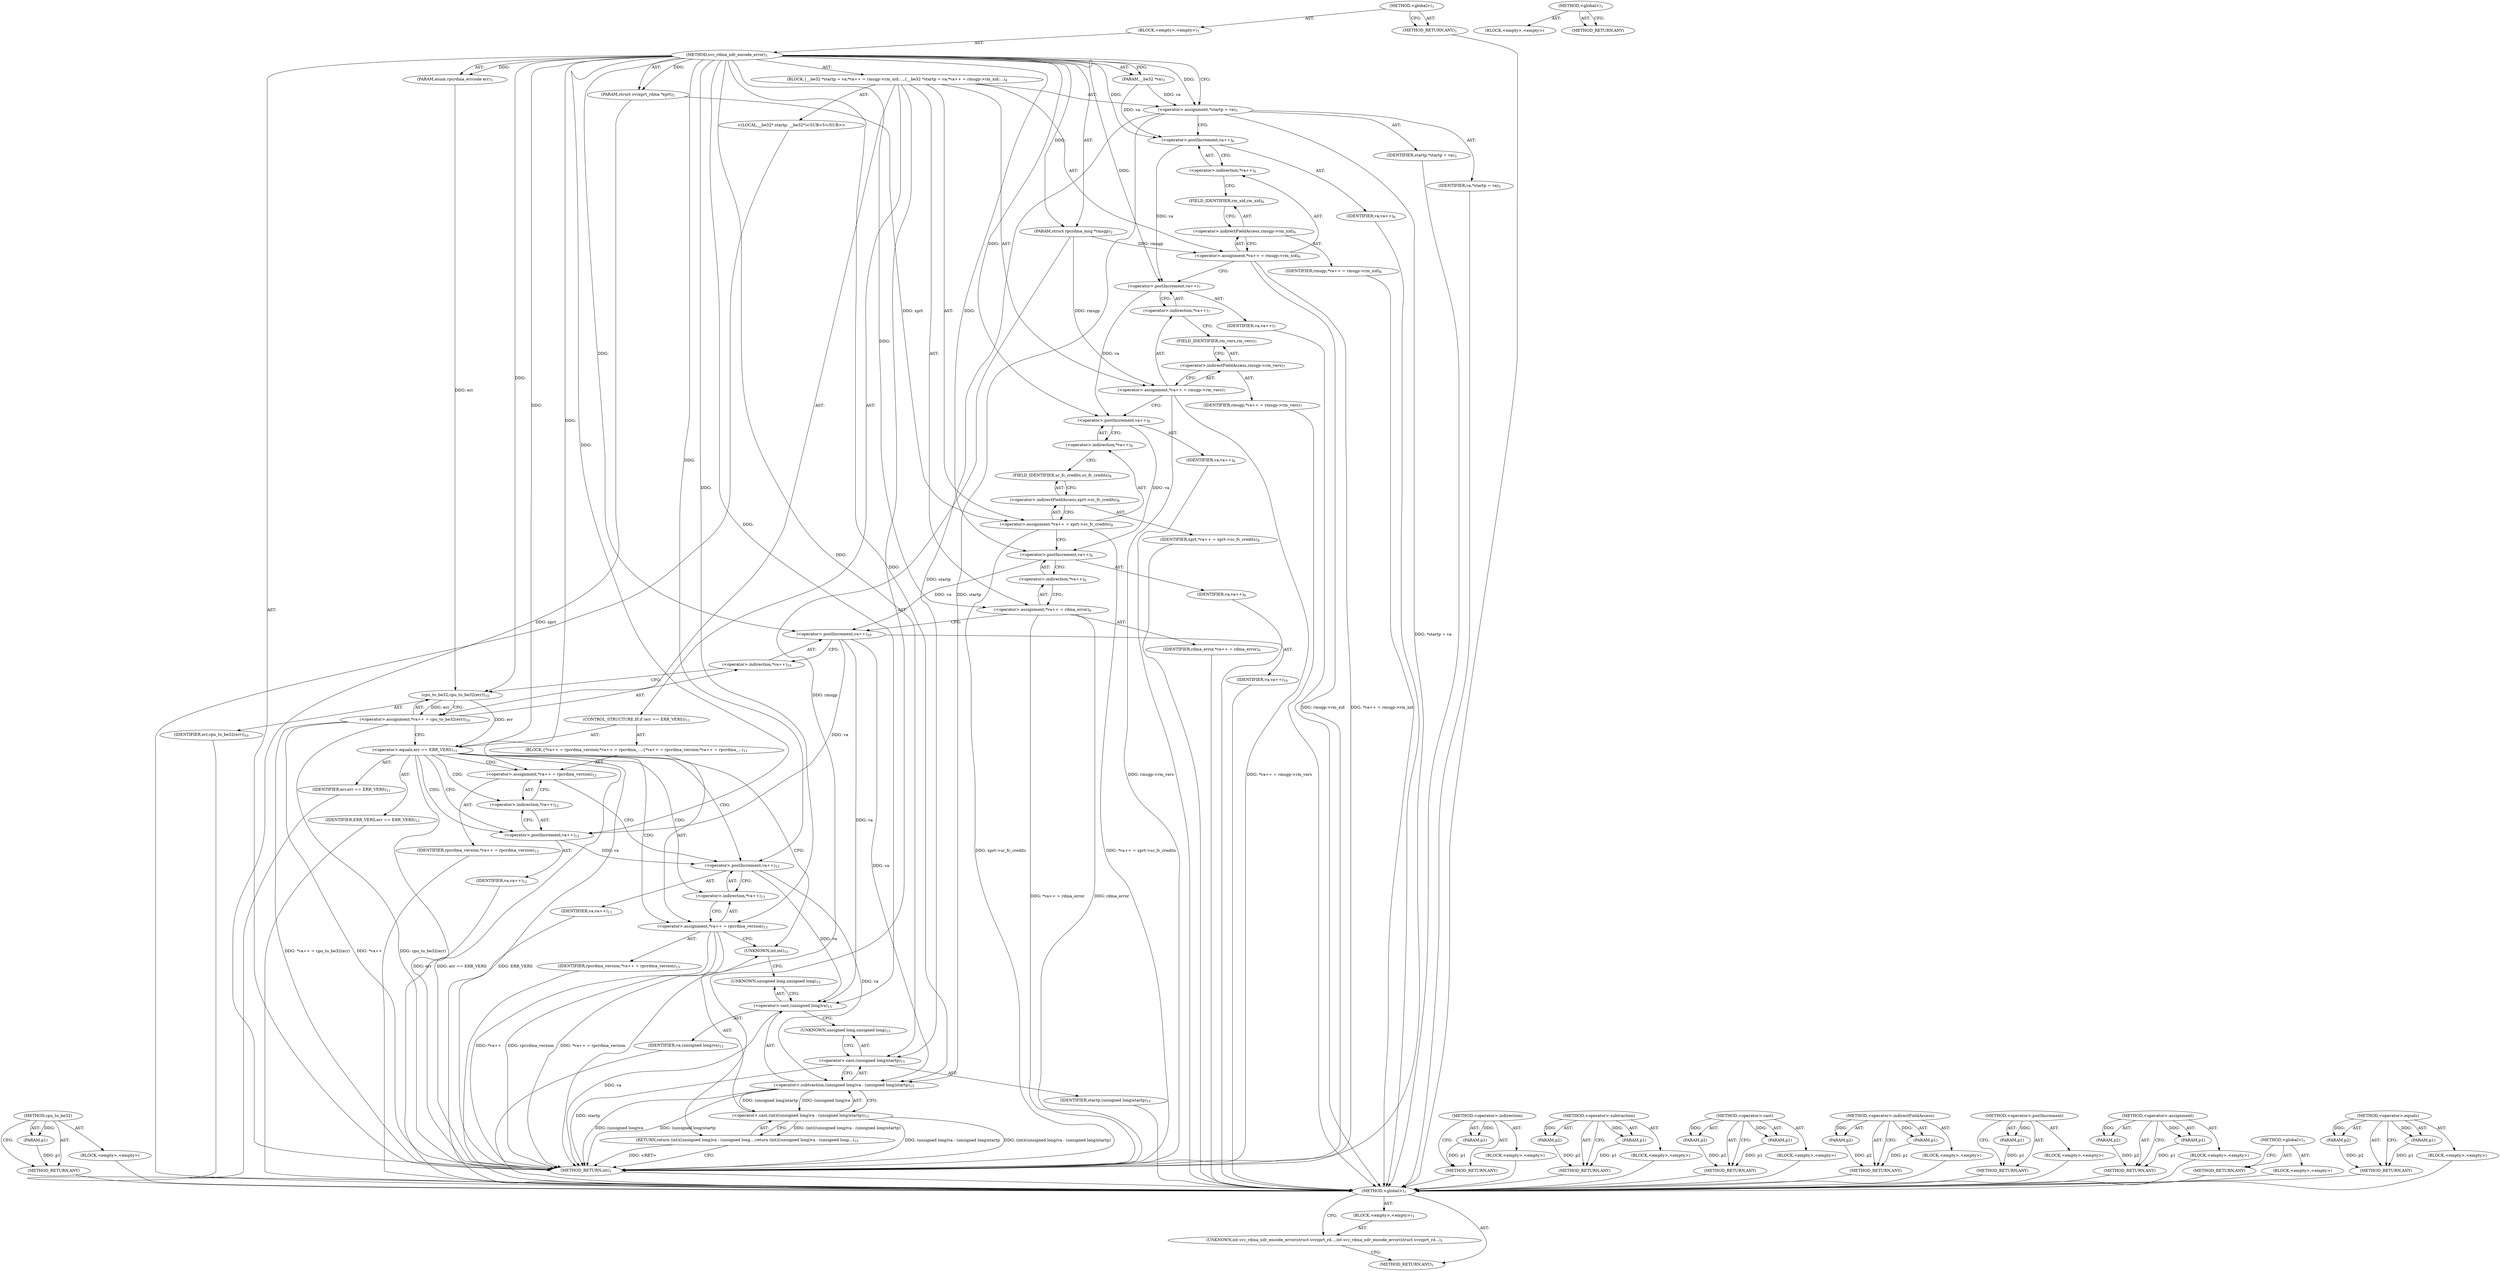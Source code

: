digraph "&lt;global&gt;" {
vulnerable_118 [label=<(METHOD,cpu_to_be32)>];
vulnerable_119 [label=<(PARAM,p1)>];
vulnerable_120 [label=<(BLOCK,&lt;empty&gt;,&lt;empty&gt;)>];
vulnerable_121 [label=<(METHOD_RETURN,ANY)>];
vulnerable_6 [label=<(METHOD,&lt;global&gt;)<SUB>1</SUB>>];
vulnerable_7 [label=<(BLOCK,&lt;empty&gt;,&lt;empty&gt;)<SUB>1</SUB>>];
vulnerable_8 [label=<(METHOD,svc_rdma_xdr_encode_error)<SUB>1</SUB>>];
vulnerable_9 [label=<(PARAM,struct svcxprt_rdma *xprt)<SUB>1</SUB>>];
vulnerable_10 [label=<(PARAM,struct rpcrdma_msg *rmsgp)<SUB>2</SUB>>];
vulnerable_11 [label=<(PARAM,enum rpcrdma_errcode err)<SUB>3</SUB>>];
vulnerable_12 [label=<(PARAM,__be32 *va)<SUB>3</SUB>>];
vulnerable_13 [label=<(BLOCK,{
	__be32 *startp = va;
	*va++ = rmsgp-&gt;rm_xid;...,{
	__be32 *startp = va;
	*va++ = rmsgp-&gt;rm_xid;...)<SUB>4</SUB>>];
vulnerable_14 [label="<(LOCAL,__be32* startp: __be32*)<SUB>5</SUB>>"];
vulnerable_15 [label=<(&lt;operator&gt;.assignment,*startp = va)<SUB>5</SUB>>];
vulnerable_16 [label=<(IDENTIFIER,startp,*startp = va)<SUB>5</SUB>>];
vulnerable_17 [label=<(IDENTIFIER,va,*startp = va)<SUB>5</SUB>>];
vulnerable_18 [label=<(&lt;operator&gt;.assignment,*va++ = rmsgp-&gt;rm_xid)<SUB>6</SUB>>];
vulnerable_19 [label=<(&lt;operator&gt;.indirection,*va++)<SUB>6</SUB>>];
vulnerable_20 [label=<(&lt;operator&gt;.postIncrement,va++)<SUB>6</SUB>>];
vulnerable_21 [label=<(IDENTIFIER,va,va++)<SUB>6</SUB>>];
vulnerable_22 [label=<(&lt;operator&gt;.indirectFieldAccess,rmsgp-&gt;rm_xid)<SUB>6</SUB>>];
vulnerable_23 [label=<(IDENTIFIER,rmsgp,*va++ = rmsgp-&gt;rm_xid)<SUB>6</SUB>>];
vulnerable_24 [label=<(FIELD_IDENTIFIER,rm_xid,rm_xid)<SUB>6</SUB>>];
vulnerable_25 [label=<(&lt;operator&gt;.assignment,*va++ = rmsgp-&gt;rm_vers)<SUB>7</SUB>>];
vulnerable_26 [label=<(&lt;operator&gt;.indirection,*va++)<SUB>7</SUB>>];
vulnerable_27 [label=<(&lt;operator&gt;.postIncrement,va++)<SUB>7</SUB>>];
vulnerable_28 [label=<(IDENTIFIER,va,va++)<SUB>7</SUB>>];
vulnerable_29 [label=<(&lt;operator&gt;.indirectFieldAccess,rmsgp-&gt;rm_vers)<SUB>7</SUB>>];
vulnerable_30 [label=<(IDENTIFIER,rmsgp,*va++ = rmsgp-&gt;rm_vers)<SUB>7</SUB>>];
vulnerable_31 [label=<(FIELD_IDENTIFIER,rm_vers,rm_vers)<SUB>7</SUB>>];
vulnerable_32 [label=<(&lt;operator&gt;.assignment,*va++ = xprt-&gt;sc_fc_credits)<SUB>8</SUB>>];
vulnerable_33 [label=<(&lt;operator&gt;.indirection,*va++)<SUB>8</SUB>>];
vulnerable_34 [label=<(&lt;operator&gt;.postIncrement,va++)<SUB>8</SUB>>];
vulnerable_35 [label=<(IDENTIFIER,va,va++)<SUB>8</SUB>>];
vulnerable_36 [label=<(&lt;operator&gt;.indirectFieldAccess,xprt-&gt;sc_fc_credits)<SUB>8</SUB>>];
vulnerable_37 [label=<(IDENTIFIER,xprt,*va++ = xprt-&gt;sc_fc_credits)<SUB>8</SUB>>];
vulnerable_38 [label=<(FIELD_IDENTIFIER,sc_fc_credits,sc_fc_credits)<SUB>8</SUB>>];
vulnerable_39 [label=<(&lt;operator&gt;.assignment,*va++ = rdma_error)<SUB>9</SUB>>];
vulnerable_40 [label=<(&lt;operator&gt;.indirection,*va++)<SUB>9</SUB>>];
vulnerable_41 [label=<(&lt;operator&gt;.postIncrement,va++)<SUB>9</SUB>>];
vulnerable_42 [label=<(IDENTIFIER,va,va++)<SUB>9</SUB>>];
vulnerable_43 [label=<(IDENTIFIER,rdma_error,*va++ = rdma_error)<SUB>9</SUB>>];
vulnerable_44 [label=<(&lt;operator&gt;.assignment,*va++ = cpu_to_be32(err))<SUB>10</SUB>>];
vulnerable_45 [label=<(&lt;operator&gt;.indirection,*va++)<SUB>10</SUB>>];
vulnerable_46 [label=<(&lt;operator&gt;.postIncrement,va++)<SUB>10</SUB>>];
vulnerable_47 [label=<(IDENTIFIER,va,va++)<SUB>10</SUB>>];
vulnerable_48 [label=<(cpu_to_be32,cpu_to_be32(err))<SUB>10</SUB>>];
vulnerable_49 [label=<(IDENTIFIER,err,cpu_to_be32(err))<SUB>10</SUB>>];
vulnerable_50 [label=<(CONTROL_STRUCTURE,IF,if (err == ERR_VERS))<SUB>11</SUB>>];
vulnerable_51 [label=<(&lt;operator&gt;.equals,err == ERR_VERS)<SUB>11</SUB>>];
vulnerable_52 [label=<(IDENTIFIER,err,err == ERR_VERS)<SUB>11</SUB>>];
vulnerable_53 [label=<(IDENTIFIER,ERR_VERS,err == ERR_VERS)<SUB>11</SUB>>];
vulnerable_54 [label=<(BLOCK,{
		*va++ = rpcrdma_version;
		*va++ = rpcrdma_...,{
		*va++ = rpcrdma_version;
		*va++ = rpcrdma_...)<SUB>11</SUB>>];
vulnerable_55 [label=<(&lt;operator&gt;.assignment,*va++ = rpcrdma_version)<SUB>12</SUB>>];
vulnerable_56 [label=<(&lt;operator&gt;.indirection,*va++)<SUB>12</SUB>>];
vulnerable_57 [label=<(&lt;operator&gt;.postIncrement,va++)<SUB>12</SUB>>];
vulnerable_58 [label=<(IDENTIFIER,va,va++)<SUB>12</SUB>>];
vulnerable_59 [label=<(IDENTIFIER,rpcrdma_version,*va++ = rpcrdma_version)<SUB>12</SUB>>];
vulnerable_60 [label=<(&lt;operator&gt;.assignment,*va++ = rpcrdma_version)<SUB>13</SUB>>];
vulnerable_61 [label=<(&lt;operator&gt;.indirection,*va++)<SUB>13</SUB>>];
vulnerable_62 [label=<(&lt;operator&gt;.postIncrement,va++)<SUB>13</SUB>>];
vulnerable_63 [label=<(IDENTIFIER,va,va++)<SUB>13</SUB>>];
vulnerable_64 [label=<(IDENTIFIER,rpcrdma_version,*va++ = rpcrdma_version)<SUB>13</SUB>>];
vulnerable_65 [label=<(RETURN,return (int)((unsigned long)va - (unsigned long...,return (int)((unsigned long)va - (unsigned long...)<SUB>15</SUB>>];
vulnerable_66 [label=<(&lt;operator&gt;.cast,(int)((unsigned long)va - (unsigned long)startp))<SUB>15</SUB>>];
vulnerable_67 [label=<(UNKNOWN,int,int)<SUB>15</SUB>>];
vulnerable_68 [label=<(&lt;operator&gt;.subtraction,(unsigned long)va - (unsigned long)startp)<SUB>15</SUB>>];
vulnerable_69 [label=<(&lt;operator&gt;.cast,(unsigned long)va)<SUB>15</SUB>>];
vulnerable_70 [label=<(UNKNOWN,unsigned long,unsigned long)<SUB>15</SUB>>];
vulnerable_71 [label=<(IDENTIFIER,va,(unsigned long)va)<SUB>15</SUB>>];
vulnerable_72 [label=<(&lt;operator&gt;.cast,(unsigned long)startp)<SUB>15</SUB>>];
vulnerable_73 [label=<(UNKNOWN,unsigned long,unsigned long)<SUB>15</SUB>>];
vulnerable_74 [label=<(IDENTIFIER,startp,(unsigned long)startp)<SUB>15</SUB>>];
vulnerable_75 [label=<(METHOD_RETURN,int)<SUB>1</SUB>>];
vulnerable_77 [label=<(METHOD_RETURN,ANY)<SUB>1</SUB>>];
vulnerable_105 [label=<(METHOD,&lt;operator&gt;.indirection)>];
vulnerable_106 [label=<(PARAM,p1)>];
vulnerable_107 [label=<(BLOCK,&lt;empty&gt;,&lt;empty&gt;)>];
vulnerable_108 [label=<(METHOD_RETURN,ANY)>];
vulnerable_132 [label=<(METHOD,&lt;operator&gt;.subtraction)>];
vulnerable_133 [label=<(PARAM,p1)>];
vulnerable_134 [label=<(PARAM,p2)>];
vulnerable_135 [label=<(BLOCK,&lt;empty&gt;,&lt;empty&gt;)>];
vulnerable_136 [label=<(METHOD_RETURN,ANY)>];
vulnerable_127 [label=<(METHOD,&lt;operator&gt;.cast)>];
vulnerable_128 [label=<(PARAM,p1)>];
vulnerable_129 [label=<(PARAM,p2)>];
vulnerable_130 [label=<(BLOCK,&lt;empty&gt;,&lt;empty&gt;)>];
vulnerable_131 [label=<(METHOD_RETURN,ANY)>];
vulnerable_113 [label=<(METHOD,&lt;operator&gt;.indirectFieldAccess)>];
vulnerable_114 [label=<(PARAM,p1)>];
vulnerable_115 [label=<(PARAM,p2)>];
vulnerable_116 [label=<(BLOCK,&lt;empty&gt;,&lt;empty&gt;)>];
vulnerable_117 [label=<(METHOD_RETURN,ANY)>];
vulnerable_109 [label=<(METHOD,&lt;operator&gt;.postIncrement)>];
vulnerable_110 [label=<(PARAM,p1)>];
vulnerable_111 [label=<(BLOCK,&lt;empty&gt;,&lt;empty&gt;)>];
vulnerable_112 [label=<(METHOD_RETURN,ANY)>];
vulnerable_100 [label=<(METHOD,&lt;operator&gt;.assignment)>];
vulnerable_101 [label=<(PARAM,p1)>];
vulnerable_102 [label=<(PARAM,p2)>];
vulnerable_103 [label=<(BLOCK,&lt;empty&gt;,&lt;empty&gt;)>];
vulnerable_104 [label=<(METHOD_RETURN,ANY)>];
vulnerable_94 [label=<(METHOD,&lt;global&gt;)<SUB>1</SUB>>];
vulnerable_95 [label=<(BLOCK,&lt;empty&gt;,&lt;empty&gt;)>];
vulnerable_96 [label=<(METHOD_RETURN,ANY)>];
vulnerable_122 [label=<(METHOD,&lt;operator&gt;.equals)>];
vulnerable_123 [label=<(PARAM,p1)>];
vulnerable_124 [label=<(PARAM,p2)>];
vulnerable_125 [label=<(BLOCK,&lt;empty&gt;,&lt;empty&gt;)>];
vulnerable_126 [label=<(METHOD_RETURN,ANY)>];
fixed_6 [label=<(METHOD,&lt;global&gt;)<SUB>1</SUB>>];
fixed_7 [label=<(BLOCK,&lt;empty&gt;,&lt;empty&gt;)<SUB>1</SUB>>];
fixed_8 [label=<(UNKNOWN,int svc_rdma_xdr_encode_error(struct svcxprt_rd...,int svc_rdma_xdr_encode_error(struct svcxprt_rd...)<SUB>1</SUB>>];
fixed_9 [label=<(METHOD_RETURN,ANY)<SUB>1</SUB>>];
fixed_14 [label=<(METHOD,&lt;global&gt;)<SUB>1</SUB>>];
fixed_15 [label=<(BLOCK,&lt;empty&gt;,&lt;empty&gt;)>];
fixed_16 [label=<(METHOD_RETURN,ANY)>];
vulnerable_118 -> vulnerable_119  [key=0, label="AST: "];
vulnerable_118 -> vulnerable_119  [key=1, label="DDG: "];
vulnerable_118 -> vulnerable_120  [key=0, label="AST: "];
vulnerable_118 -> vulnerable_121  [key=0, label="AST: "];
vulnerable_118 -> vulnerable_121  [key=1, label="CFG: "];
vulnerable_119 -> vulnerable_121  [key=0, label="DDG: p1"];
vulnerable_120 -> fixed_6  [key=0];
vulnerable_121 -> fixed_6  [key=0];
vulnerable_6 -> vulnerable_7  [key=0, label="AST: "];
vulnerable_6 -> vulnerable_77  [key=0, label="AST: "];
vulnerable_6 -> vulnerable_77  [key=1, label="CFG: "];
vulnerable_7 -> vulnerable_8  [key=0, label="AST: "];
vulnerable_8 -> vulnerable_9  [key=0, label="AST: "];
vulnerable_8 -> vulnerable_9  [key=1, label="DDG: "];
vulnerable_8 -> vulnerable_10  [key=0, label="AST: "];
vulnerable_8 -> vulnerable_10  [key=1, label="DDG: "];
vulnerable_8 -> vulnerable_11  [key=0, label="AST: "];
vulnerable_8 -> vulnerable_11  [key=1, label="DDG: "];
vulnerable_8 -> vulnerable_12  [key=0, label="AST: "];
vulnerable_8 -> vulnerable_12  [key=1, label="DDG: "];
vulnerable_8 -> vulnerable_13  [key=0, label="AST: "];
vulnerable_8 -> vulnerable_75  [key=0, label="AST: "];
vulnerable_8 -> vulnerable_15  [key=0, label="CFG: "];
vulnerable_8 -> vulnerable_15  [key=1, label="DDG: "];
vulnerable_8 -> vulnerable_39  [key=0, label="DDG: "];
vulnerable_8 -> vulnerable_48  [key=0, label="DDG: "];
vulnerable_8 -> vulnerable_51  [key=0, label="DDG: "];
vulnerable_8 -> vulnerable_55  [key=0, label="DDG: "];
vulnerable_8 -> vulnerable_60  [key=0, label="DDG: "];
vulnerable_8 -> vulnerable_20  [key=0, label="DDG: "];
vulnerable_8 -> vulnerable_27  [key=0, label="DDG: "];
vulnerable_8 -> vulnerable_34  [key=0, label="DDG: "];
vulnerable_8 -> vulnerable_41  [key=0, label="DDG: "];
vulnerable_8 -> vulnerable_46  [key=0, label="DDG: "];
vulnerable_8 -> vulnerable_68  [key=0, label="DDG: "];
vulnerable_8 -> vulnerable_69  [key=0, label="DDG: "];
vulnerable_8 -> vulnerable_72  [key=0, label="DDG: "];
vulnerable_8 -> vulnerable_57  [key=0, label="DDG: "];
vulnerable_8 -> vulnerable_62  [key=0, label="DDG: "];
vulnerable_9 -> vulnerable_75  [key=0, label="DDG: xprt"];
vulnerable_9 -> vulnerable_32  [key=0, label="DDG: xprt"];
vulnerable_10 -> vulnerable_75  [key=0, label="DDG: rmsgp"];
vulnerable_10 -> vulnerable_18  [key=0, label="DDG: rmsgp"];
vulnerable_10 -> vulnerable_25  [key=0, label="DDG: rmsgp"];
vulnerable_11 -> vulnerable_48  [key=0, label="DDG: err"];
vulnerable_12 -> vulnerable_15  [key=0, label="DDG: va"];
vulnerable_12 -> vulnerable_20  [key=0, label="DDG: va"];
vulnerable_13 -> vulnerable_14  [key=0, label="AST: "];
vulnerable_13 -> vulnerable_15  [key=0, label="AST: "];
vulnerable_13 -> vulnerable_18  [key=0, label="AST: "];
vulnerable_13 -> vulnerable_25  [key=0, label="AST: "];
vulnerable_13 -> vulnerable_32  [key=0, label="AST: "];
vulnerable_13 -> vulnerable_39  [key=0, label="AST: "];
vulnerable_13 -> vulnerable_44  [key=0, label="AST: "];
vulnerable_13 -> vulnerable_50  [key=0, label="AST: "];
vulnerable_13 -> vulnerable_65  [key=0, label="AST: "];
vulnerable_14 -> fixed_6  [key=0];
vulnerable_15 -> vulnerable_16  [key=0, label="AST: "];
vulnerable_15 -> vulnerable_17  [key=0, label="AST: "];
vulnerable_15 -> vulnerable_20  [key=0, label="CFG: "];
vulnerable_15 -> vulnerable_75  [key=0, label="DDG: *startp = va"];
vulnerable_15 -> vulnerable_68  [key=0, label="DDG: startp"];
vulnerable_15 -> vulnerable_72  [key=0, label="DDG: startp"];
vulnerable_16 -> fixed_6  [key=0];
vulnerable_17 -> fixed_6  [key=0];
vulnerable_18 -> vulnerable_19  [key=0, label="AST: "];
vulnerable_18 -> vulnerable_22  [key=0, label="AST: "];
vulnerable_18 -> vulnerable_27  [key=0, label="CFG: "];
vulnerable_18 -> vulnerable_75  [key=0, label="DDG: rmsgp-&gt;rm_xid"];
vulnerable_18 -> vulnerable_75  [key=1, label="DDG: *va++ = rmsgp-&gt;rm_xid"];
vulnerable_19 -> vulnerable_20  [key=0, label="AST: "];
vulnerable_19 -> vulnerable_24  [key=0, label="CFG: "];
vulnerable_20 -> vulnerable_21  [key=0, label="AST: "];
vulnerable_20 -> vulnerable_19  [key=0, label="CFG: "];
vulnerable_20 -> vulnerable_27  [key=0, label="DDG: va"];
vulnerable_21 -> fixed_6  [key=0];
vulnerable_22 -> vulnerable_23  [key=0, label="AST: "];
vulnerable_22 -> vulnerable_24  [key=0, label="AST: "];
vulnerable_22 -> vulnerable_18  [key=0, label="CFG: "];
vulnerable_23 -> fixed_6  [key=0];
vulnerable_24 -> vulnerable_22  [key=0, label="CFG: "];
vulnerable_25 -> vulnerable_26  [key=0, label="AST: "];
vulnerable_25 -> vulnerable_29  [key=0, label="AST: "];
vulnerable_25 -> vulnerable_34  [key=0, label="CFG: "];
vulnerable_25 -> vulnerable_75  [key=0, label="DDG: rmsgp-&gt;rm_vers"];
vulnerable_25 -> vulnerable_75  [key=1, label="DDG: *va++ = rmsgp-&gt;rm_vers"];
vulnerable_26 -> vulnerable_27  [key=0, label="AST: "];
vulnerable_26 -> vulnerable_31  [key=0, label="CFG: "];
vulnerable_27 -> vulnerable_28  [key=0, label="AST: "];
vulnerable_27 -> vulnerable_26  [key=0, label="CFG: "];
vulnerable_27 -> vulnerable_34  [key=0, label="DDG: va"];
vulnerable_28 -> fixed_6  [key=0];
vulnerable_29 -> vulnerable_30  [key=0, label="AST: "];
vulnerable_29 -> vulnerable_31  [key=0, label="AST: "];
vulnerable_29 -> vulnerable_25  [key=0, label="CFG: "];
vulnerable_30 -> fixed_6  [key=0];
vulnerable_31 -> vulnerable_29  [key=0, label="CFG: "];
vulnerable_32 -> vulnerable_33  [key=0, label="AST: "];
vulnerable_32 -> vulnerable_36  [key=0, label="AST: "];
vulnerable_32 -> vulnerable_41  [key=0, label="CFG: "];
vulnerable_32 -> vulnerable_75  [key=0, label="DDG: xprt-&gt;sc_fc_credits"];
vulnerable_32 -> vulnerable_75  [key=1, label="DDG: *va++ = xprt-&gt;sc_fc_credits"];
vulnerable_33 -> vulnerable_34  [key=0, label="AST: "];
vulnerable_33 -> vulnerable_38  [key=0, label="CFG: "];
vulnerable_34 -> vulnerable_35  [key=0, label="AST: "];
vulnerable_34 -> vulnerable_33  [key=0, label="CFG: "];
vulnerable_34 -> vulnerable_41  [key=0, label="DDG: va"];
vulnerable_35 -> fixed_6  [key=0];
vulnerable_36 -> vulnerable_37  [key=0, label="AST: "];
vulnerable_36 -> vulnerable_38  [key=0, label="AST: "];
vulnerable_36 -> vulnerable_32  [key=0, label="CFG: "];
vulnerable_37 -> fixed_6  [key=0];
vulnerable_38 -> vulnerable_36  [key=0, label="CFG: "];
vulnerable_39 -> vulnerable_40  [key=0, label="AST: "];
vulnerable_39 -> vulnerable_43  [key=0, label="AST: "];
vulnerable_39 -> vulnerable_46  [key=0, label="CFG: "];
vulnerable_39 -> vulnerable_75  [key=0, label="DDG: *va++ = rdma_error"];
vulnerable_39 -> vulnerable_75  [key=1, label="DDG: rdma_error"];
vulnerable_40 -> vulnerable_41  [key=0, label="AST: "];
vulnerable_40 -> vulnerable_39  [key=0, label="CFG: "];
vulnerable_41 -> vulnerable_42  [key=0, label="AST: "];
vulnerable_41 -> vulnerable_40  [key=0, label="CFG: "];
vulnerable_41 -> vulnerable_46  [key=0, label="DDG: va"];
vulnerable_42 -> fixed_6  [key=0];
vulnerable_43 -> fixed_6  [key=0];
vulnerable_44 -> vulnerable_45  [key=0, label="AST: "];
vulnerable_44 -> vulnerable_48  [key=0, label="AST: "];
vulnerable_44 -> vulnerable_51  [key=0, label="CFG: "];
vulnerable_44 -> vulnerable_75  [key=0, label="DDG: *va++"];
vulnerable_44 -> vulnerable_75  [key=1, label="DDG: cpu_to_be32(err)"];
vulnerable_44 -> vulnerable_75  [key=2, label="DDG: *va++ = cpu_to_be32(err)"];
vulnerable_45 -> vulnerable_46  [key=0, label="AST: "];
vulnerable_45 -> vulnerable_48  [key=0, label="CFG: "];
vulnerable_46 -> vulnerable_47  [key=0, label="AST: "];
vulnerable_46 -> vulnerable_45  [key=0, label="CFG: "];
vulnerable_46 -> vulnerable_68  [key=0, label="DDG: va"];
vulnerable_46 -> vulnerable_69  [key=0, label="DDG: va"];
vulnerable_46 -> vulnerable_57  [key=0, label="DDG: va"];
vulnerable_47 -> fixed_6  [key=0];
vulnerable_48 -> vulnerable_49  [key=0, label="AST: "];
vulnerable_48 -> vulnerable_44  [key=0, label="CFG: "];
vulnerable_48 -> vulnerable_44  [key=1, label="DDG: err"];
vulnerable_48 -> vulnerable_51  [key=0, label="DDG: err"];
vulnerable_49 -> fixed_6  [key=0];
vulnerable_50 -> vulnerable_51  [key=0, label="AST: "];
vulnerable_50 -> vulnerable_54  [key=0, label="AST: "];
vulnerable_51 -> vulnerable_52  [key=0, label="AST: "];
vulnerable_51 -> vulnerable_53  [key=0, label="AST: "];
vulnerable_51 -> vulnerable_67  [key=0, label="CFG: "];
vulnerable_51 -> vulnerable_57  [key=0, label="CFG: "];
vulnerable_51 -> vulnerable_57  [key=1, label="CDG: "];
vulnerable_51 -> vulnerable_75  [key=0, label="DDG: err"];
vulnerable_51 -> vulnerable_75  [key=1, label="DDG: err == ERR_VERS"];
vulnerable_51 -> vulnerable_75  [key=2, label="DDG: ERR_VERS"];
vulnerable_51 -> vulnerable_56  [key=0, label="CDG: "];
vulnerable_51 -> vulnerable_60  [key=0, label="CDG: "];
vulnerable_51 -> vulnerable_61  [key=0, label="CDG: "];
vulnerable_51 -> vulnerable_62  [key=0, label="CDG: "];
vulnerable_51 -> vulnerable_55  [key=0, label="CDG: "];
vulnerable_52 -> fixed_6  [key=0];
vulnerable_53 -> fixed_6  [key=0];
vulnerable_54 -> vulnerable_55  [key=0, label="AST: "];
vulnerable_54 -> vulnerable_60  [key=0, label="AST: "];
vulnerable_55 -> vulnerable_56  [key=0, label="AST: "];
vulnerable_55 -> vulnerable_59  [key=0, label="AST: "];
vulnerable_55 -> vulnerable_62  [key=0, label="CFG: "];
vulnerable_56 -> vulnerable_57  [key=0, label="AST: "];
vulnerable_56 -> vulnerable_55  [key=0, label="CFG: "];
vulnerable_57 -> vulnerable_58  [key=0, label="AST: "];
vulnerable_57 -> vulnerable_56  [key=0, label="CFG: "];
vulnerable_57 -> vulnerable_62  [key=0, label="DDG: va"];
vulnerable_58 -> fixed_6  [key=0];
vulnerable_59 -> fixed_6  [key=0];
vulnerable_60 -> vulnerable_61  [key=0, label="AST: "];
vulnerable_60 -> vulnerable_64  [key=0, label="AST: "];
vulnerable_60 -> vulnerable_67  [key=0, label="CFG: "];
vulnerable_60 -> vulnerable_75  [key=0, label="DDG: *va++"];
vulnerable_60 -> vulnerable_75  [key=1, label="DDG: rpcrdma_version"];
vulnerable_60 -> vulnerable_75  [key=2, label="DDG: *va++ = rpcrdma_version"];
vulnerable_61 -> vulnerable_62  [key=0, label="AST: "];
vulnerable_61 -> vulnerable_60  [key=0, label="CFG: "];
vulnerable_62 -> vulnerable_63  [key=0, label="AST: "];
vulnerable_62 -> vulnerable_61  [key=0, label="CFG: "];
vulnerable_62 -> vulnerable_68  [key=0, label="DDG: va"];
vulnerable_62 -> vulnerable_69  [key=0, label="DDG: va"];
vulnerable_63 -> fixed_6  [key=0];
vulnerable_64 -> fixed_6  [key=0];
vulnerable_65 -> vulnerable_66  [key=0, label="AST: "];
vulnerable_65 -> vulnerable_75  [key=0, label="CFG: "];
vulnerable_65 -> vulnerable_75  [key=1, label="DDG: &lt;RET&gt;"];
vulnerable_66 -> vulnerable_67  [key=0, label="AST: "];
vulnerable_66 -> vulnerable_68  [key=0, label="AST: "];
vulnerable_66 -> vulnerable_65  [key=0, label="CFG: "];
vulnerable_66 -> vulnerable_65  [key=1, label="DDG: (int)((unsigned long)va - (unsigned long)startp)"];
vulnerable_66 -> vulnerable_75  [key=0, label="DDG: (unsigned long)va - (unsigned long)startp"];
vulnerable_66 -> vulnerable_75  [key=1, label="DDG: (int)((unsigned long)va - (unsigned long)startp)"];
vulnerable_67 -> vulnerable_70  [key=0, label="CFG: "];
vulnerable_68 -> vulnerable_69  [key=0, label="AST: "];
vulnerable_68 -> vulnerable_72  [key=0, label="AST: "];
vulnerable_68 -> vulnerable_66  [key=0, label="CFG: "];
vulnerable_68 -> vulnerable_66  [key=1, label="DDG: (unsigned long)va"];
vulnerable_68 -> vulnerable_66  [key=2, label="DDG: (unsigned long)startp"];
vulnerable_68 -> vulnerable_75  [key=0, label="DDG: (unsigned long)va"];
vulnerable_68 -> vulnerable_75  [key=1, label="DDG: (unsigned long)startp"];
vulnerable_69 -> vulnerable_70  [key=0, label="AST: "];
vulnerable_69 -> vulnerable_71  [key=0, label="AST: "];
vulnerable_69 -> vulnerable_73  [key=0, label="CFG: "];
vulnerable_69 -> vulnerable_75  [key=0, label="DDG: va"];
vulnerable_70 -> vulnerable_69  [key=0, label="CFG: "];
vulnerable_71 -> fixed_6  [key=0];
vulnerable_72 -> vulnerable_73  [key=0, label="AST: "];
vulnerable_72 -> vulnerable_74  [key=0, label="AST: "];
vulnerable_72 -> vulnerable_68  [key=0, label="CFG: "];
vulnerable_72 -> vulnerable_75  [key=0, label="DDG: startp"];
vulnerable_73 -> vulnerable_72  [key=0, label="CFG: "];
vulnerable_74 -> fixed_6  [key=0];
vulnerable_75 -> fixed_6  [key=0];
vulnerable_77 -> fixed_6  [key=0];
vulnerable_105 -> vulnerable_106  [key=0, label="AST: "];
vulnerable_105 -> vulnerable_106  [key=1, label="DDG: "];
vulnerable_105 -> vulnerable_107  [key=0, label="AST: "];
vulnerable_105 -> vulnerable_108  [key=0, label="AST: "];
vulnerable_105 -> vulnerable_108  [key=1, label="CFG: "];
vulnerable_106 -> vulnerable_108  [key=0, label="DDG: p1"];
vulnerable_107 -> fixed_6  [key=0];
vulnerable_108 -> fixed_6  [key=0];
vulnerable_132 -> vulnerable_133  [key=0, label="AST: "];
vulnerable_132 -> vulnerable_133  [key=1, label="DDG: "];
vulnerable_132 -> vulnerable_135  [key=0, label="AST: "];
vulnerable_132 -> vulnerable_134  [key=0, label="AST: "];
vulnerable_132 -> vulnerable_134  [key=1, label="DDG: "];
vulnerable_132 -> vulnerable_136  [key=0, label="AST: "];
vulnerable_132 -> vulnerable_136  [key=1, label="CFG: "];
vulnerable_133 -> vulnerable_136  [key=0, label="DDG: p1"];
vulnerable_134 -> vulnerable_136  [key=0, label="DDG: p2"];
vulnerable_135 -> fixed_6  [key=0];
vulnerable_136 -> fixed_6  [key=0];
vulnerable_127 -> vulnerable_128  [key=0, label="AST: "];
vulnerable_127 -> vulnerable_128  [key=1, label="DDG: "];
vulnerable_127 -> vulnerable_130  [key=0, label="AST: "];
vulnerable_127 -> vulnerable_129  [key=0, label="AST: "];
vulnerable_127 -> vulnerable_129  [key=1, label="DDG: "];
vulnerable_127 -> vulnerable_131  [key=0, label="AST: "];
vulnerable_127 -> vulnerable_131  [key=1, label="CFG: "];
vulnerable_128 -> vulnerable_131  [key=0, label="DDG: p1"];
vulnerable_129 -> vulnerable_131  [key=0, label="DDG: p2"];
vulnerable_130 -> fixed_6  [key=0];
vulnerable_131 -> fixed_6  [key=0];
vulnerable_113 -> vulnerable_114  [key=0, label="AST: "];
vulnerable_113 -> vulnerable_114  [key=1, label="DDG: "];
vulnerable_113 -> vulnerable_116  [key=0, label="AST: "];
vulnerable_113 -> vulnerable_115  [key=0, label="AST: "];
vulnerable_113 -> vulnerable_115  [key=1, label="DDG: "];
vulnerable_113 -> vulnerable_117  [key=0, label="AST: "];
vulnerable_113 -> vulnerable_117  [key=1, label="CFG: "];
vulnerable_114 -> vulnerable_117  [key=0, label="DDG: p1"];
vulnerable_115 -> vulnerable_117  [key=0, label="DDG: p2"];
vulnerable_116 -> fixed_6  [key=0];
vulnerable_117 -> fixed_6  [key=0];
vulnerable_109 -> vulnerable_110  [key=0, label="AST: "];
vulnerable_109 -> vulnerable_110  [key=1, label="DDG: "];
vulnerable_109 -> vulnerable_111  [key=0, label="AST: "];
vulnerable_109 -> vulnerable_112  [key=0, label="AST: "];
vulnerable_109 -> vulnerable_112  [key=1, label="CFG: "];
vulnerable_110 -> vulnerable_112  [key=0, label="DDG: p1"];
vulnerable_111 -> fixed_6  [key=0];
vulnerable_112 -> fixed_6  [key=0];
vulnerable_100 -> vulnerable_101  [key=0, label="AST: "];
vulnerable_100 -> vulnerable_101  [key=1, label="DDG: "];
vulnerable_100 -> vulnerable_103  [key=0, label="AST: "];
vulnerable_100 -> vulnerable_102  [key=0, label="AST: "];
vulnerable_100 -> vulnerable_102  [key=1, label="DDG: "];
vulnerable_100 -> vulnerable_104  [key=0, label="AST: "];
vulnerable_100 -> vulnerable_104  [key=1, label="CFG: "];
vulnerable_101 -> vulnerable_104  [key=0, label="DDG: p1"];
vulnerable_102 -> vulnerable_104  [key=0, label="DDG: p2"];
vulnerable_103 -> fixed_6  [key=0];
vulnerable_104 -> fixed_6  [key=0];
vulnerable_94 -> vulnerable_95  [key=0, label="AST: "];
vulnerable_94 -> vulnerable_96  [key=0, label="AST: "];
vulnerable_94 -> vulnerable_96  [key=1, label="CFG: "];
vulnerable_95 -> fixed_6  [key=0];
vulnerable_96 -> fixed_6  [key=0];
vulnerable_122 -> vulnerable_123  [key=0, label="AST: "];
vulnerable_122 -> vulnerable_123  [key=1, label="DDG: "];
vulnerable_122 -> vulnerable_125  [key=0, label="AST: "];
vulnerable_122 -> vulnerable_124  [key=0, label="AST: "];
vulnerable_122 -> vulnerable_124  [key=1, label="DDG: "];
vulnerable_122 -> vulnerable_126  [key=0, label="AST: "];
vulnerable_122 -> vulnerable_126  [key=1, label="CFG: "];
vulnerable_123 -> vulnerable_126  [key=0, label="DDG: p1"];
vulnerable_124 -> vulnerable_126  [key=0, label="DDG: p2"];
vulnerable_125 -> fixed_6  [key=0];
vulnerable_126 -> fixed_6  [key=0];
fixed_6 -> fixed_7  [key=0, label="AST: "];
fixed_6 -> fixed_9  [key=0, label="AST: "];
fixed_6 -> fixed_8  [key=0, label="CFG: "];
fixed_7 -> fixed_8  [key=0, label="AST: "];
fixed_8 -> fixed_9  [key=0, label="CFG: "];
fixed_14 -> fixed_15  [key=0, label="AST: "];
fixed_14 -> fixed_16  [key=0, label="AST: "];
fixed_14 -> fixed_16  [key=1, label="CFG: "];
}
